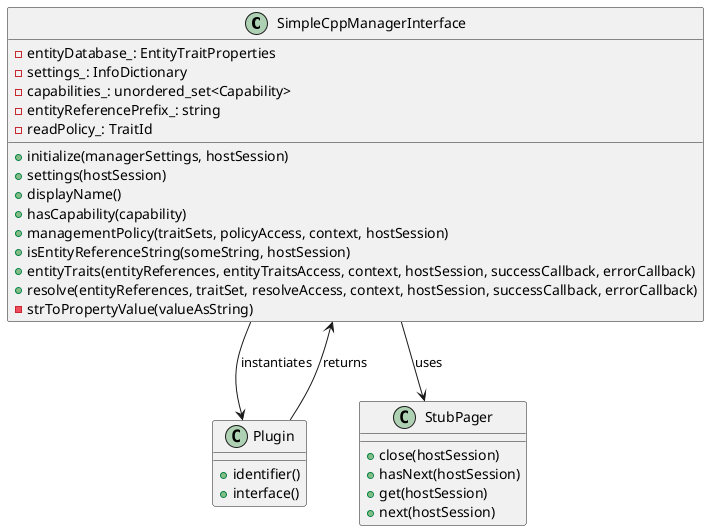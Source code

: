 @startuml
class SimpleCppManagerInterface {
  +initialize(managerSettings, hostSession)
  +settings(hostSession)
  +displayName()
  +hasCapability(capability)
  +managementPolicy(traitSets, policyAccess, context, hostSession)
  +isEntityReferenceString(someString, hostSession)
  +entityTraits(entityReferences, entityTraitsAccess, context, hostSession, successCallback, errorCallback)
  +resolve(entityReferences, traitSet, resolveAccess, context, hostSession, successCallback, errorCallback)
  -strToPropertyValue(valueAsString)
  -entityDatabase_: EntityTraitProperties
  -settings_: InfoDictionary
  -capabilities_: unordered_set<Capability>
  -entityReferencePrefix_: string
  -readPolicy_: TraitId
}

class Plugin {
  +identifier()
  +interface()
}

class StubPager {
  +close(hostSession)
  +hasNext(hostSession)
  +get(hostSession)
  +next(hostSession)
}

SimpleCppManagerInterface --> StubPager : uses
SimpleCppManagerInterface --> Plugin : instantiates
Plugin --> SimpleCppManagerInterface : returns
@enduml
